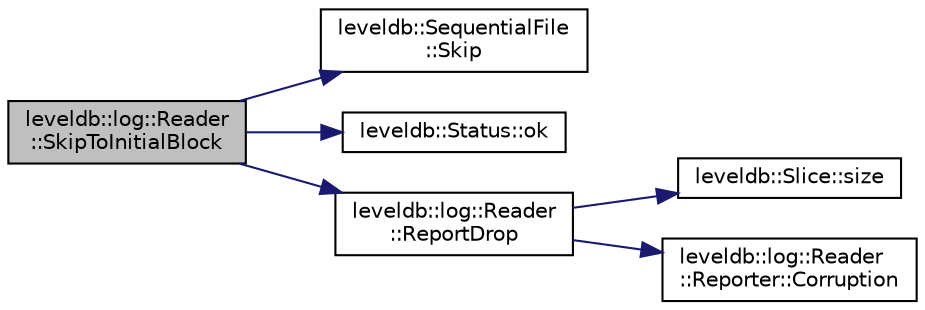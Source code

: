 digraph "leveldb::log::Reader::SkipToInitialBlock"
{
  edge [fontname="Helvetica",fontsize="10",labelfontname="Helvetica",labelfontsize="10"];
  node [fontname="Helvetica",fontsize="10",shape=record];
  rankdir="LR";
  Node1 [label="leveldb::log::Reader\l::SkipToInitialBlock",height=0.2,width=0.4,color="black", fillcolor="grey75", style="filled" fontcolor="black"];
  Node1 -> Node2 [color="midnightblue",fontsize="10",style="solid",fontname="Helvetica"];
  Node2 [label="leveldb::SequentialFile\l::Skip",height=0.2,width=0.4,color="black", fillcolor="white", style="filled",URL="$classleveldb_1_1_sequential_file.html#a18c94279fc058cad4d03cdfe04b12179"];
  Node1 -> Node3 [color="midnightblue",fontsize="10",style="solid",fontname="Helvetica"];
  Node3 [label="leveldb::Status::ok",height=0.2,width=0.4,color="black", fillcolor="white", style="filled",URL="$classleveldb_1_1_status.html#ab31e89a858c766716e3dc952be857c65"];
  Node1 -> Node4 [color="midnightblue",fontsize="10",style="solid",fontname="Helvetica"];
  Node4 [label="leveldb::log::Reader\l::ReportDrop",height=0.2,width=0.4,color="black", fillcolor="white", style="filled",URL="$classleveldb_1_1log_1_1_reader.html#afadf9a8b44005fd8e9fc798d35befb50"];
  Node4 -> Node5 [color="midnightblue",fontsize="10",style="solid",fontname="Helvetica"];
  Node5 [label="leveldb::Slice::size",height=0.2,width=0.4,color="black", fillcolor="white", style="filled",URL="$classleveldb_1_1_slice.html#a947d3173f04f8a30553e89046daf91d5"];
  Node4 -> Node6 [color="midnightblue",fontsize="10",style="solid",fontname="Helvetica"];
  Node6 [label="leveldb::log::Reader\l::Reporter::Corruption",height=0.2,width=0.4,color="black", fillcolor="white", style="filled",URL="$classleveldb_1_1log_1_1_reader_1_1_reporter.html#a2d28d30f9559d5fc9f94af41d239932e"];
}
